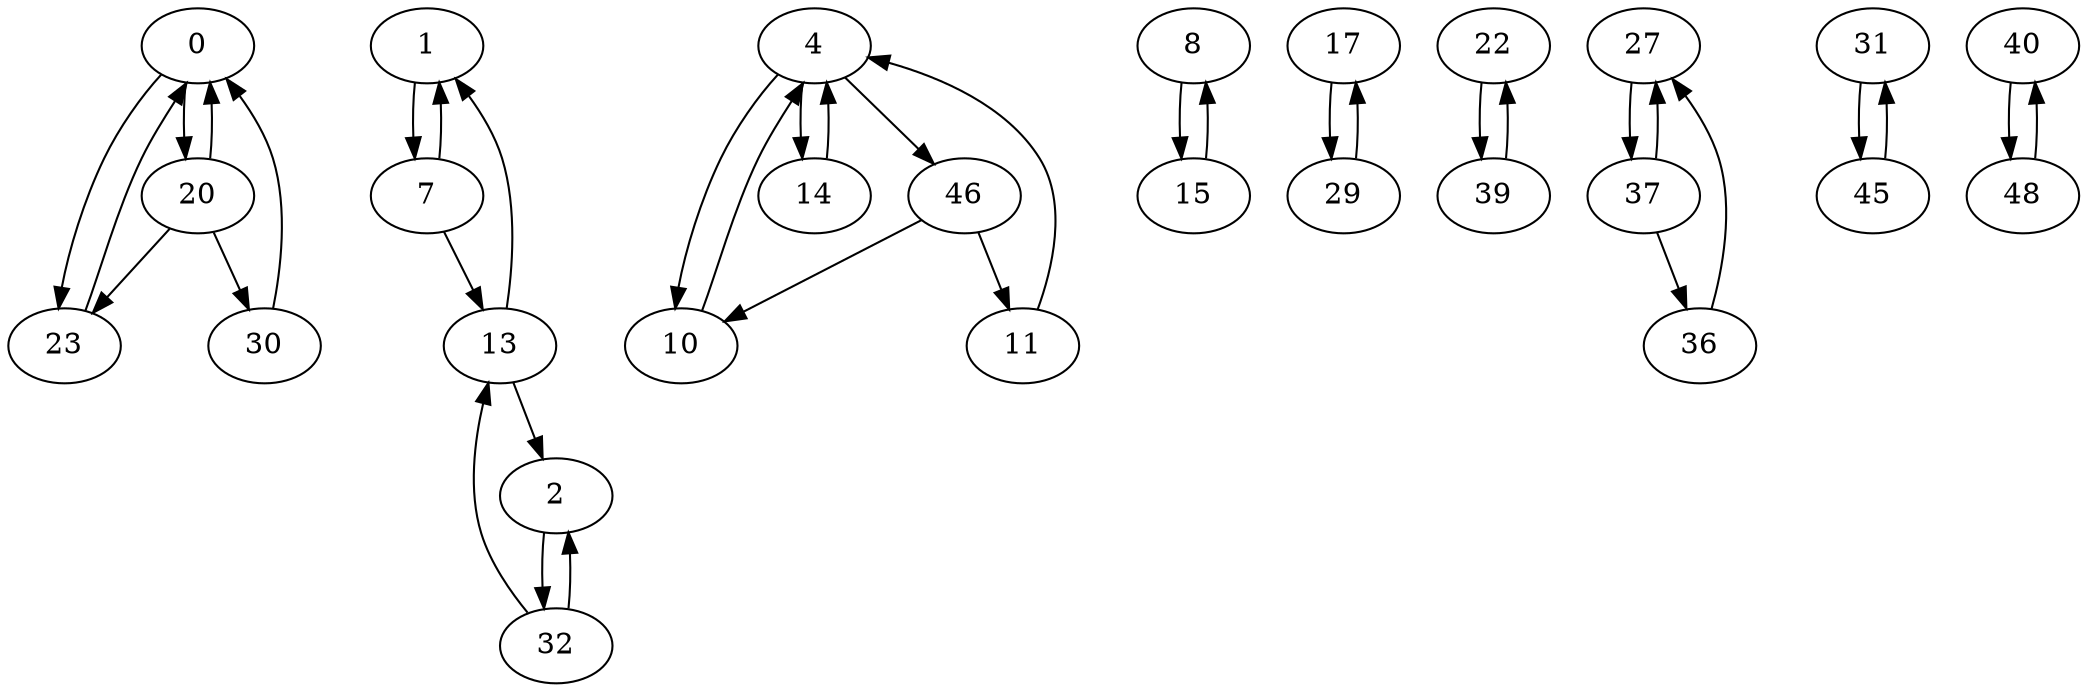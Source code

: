 digraph G {
  0 -> 20;
  0 -> 23;
  1 -> 7;
  2 -> 32;
  4 -> 10;
  4 -> 14;
  4 -> 46;
  7 -> 1;
  7 -> 13;
  8 -> 15;
  10 -> 4;
  11 -> 4;
  13 -> 1;
  13 -> 2;
  14 -> 4;
  15 -> 8;
  17 -> 29;
  20 -> 0;
  20 -> 23;
  20 -> 30;
  22 -> 39;
  23 -> 0;
  27 -> 37;
  29 -> 17;
  30 -> 0;
  31 -> 45;
  32 -> 2;
  32 -> 13;
  36 -> 27;
  37 -> 27;
  37 -> 36;
  39 -> 22;
  40 -> 48;
  45 -> 31;
  46 -> 10;
  46 -> 11;
  48 -> 40;
}